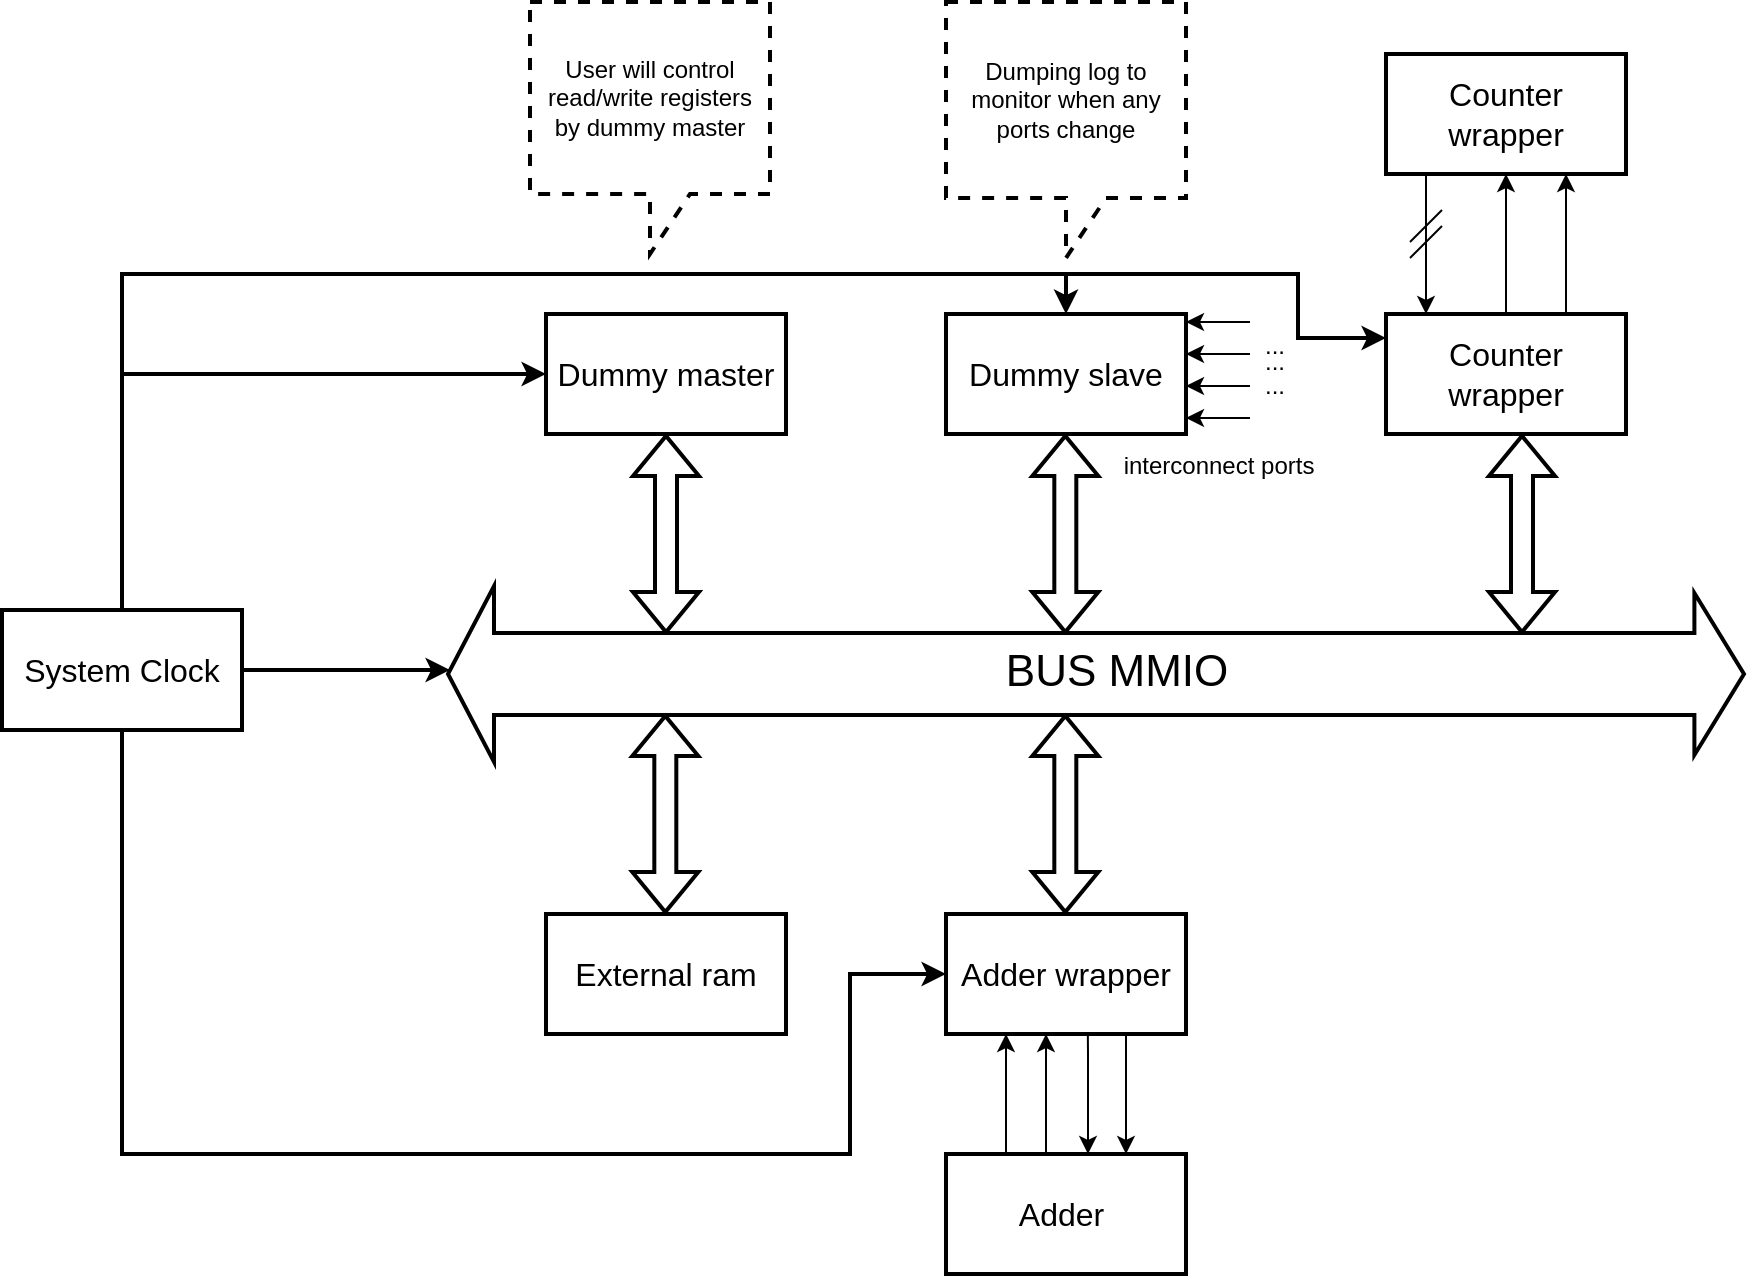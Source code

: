 <mxfile version="24.7.5" pages="3">
  <diagram name="Page-1" id="JUNGyigB4gi4Dt59CXMW">
    <mxGraphModel dx="1834" dy="1236" grid="0" gridSize="8" guides="1" tooltips="1" connect="1" arrows="1" fold="1" page="0" pageScale="1" pageWidth="850" pageHeight="1100" math="0" shadow="0">
      <root>
        <mxCell id="0" />
        <mxCell id="1" parent="0" />
        <mxCell id="eu--h0vcrsf78tEiwZPu-5" value="&lt;font style=&quot;font-size: 16px;&quot;&gt;Dummy master&lt;/font&gt;" style="rounded=0;whiteSpace=wrap;html=1;strokeWidth=2;" vertex="1" parent="1">
          <mxGeometry x="40" y="140" width="120" height="60" as="geometry" />
        </mxCell>
        <mxCell id="eu--h0vcrsf78tEiwZPu-6" value="&lt;font style=&quot;font-size: 16px;&quot;&gt;Dummy slave&lt;/font&gt;" style="rounded=0;whiteSpace=wrap;html=1;strokeWidth=2;" vertex="1" parent="1">
          <mxGeometry x="240" y="140" width="120" height="60" as="geometry" />
        </mxCell>
        <mxCell id="eu--h0vcrsf78tEiwZPu-7" value="&lt;font style=&quot;font-size: 16px;&quot;&gt;External ram&lt;/font&gt;" style="rounded=0;whiteSpace=wrap;html=1;strokeWidth=2;" vertex="1" parent="1">
          <mxGeometry x="40" y="440" width="120" height="60" as="geometry" />
        </mxCell>
        <mxCell id="eu--h0vcrsf78tEiwZPu-8" value="&lt;font style=&quot;font-size: 16px;&quot;&gt;Adder wrapper&lt;/font&gt;" style="rounded=0;whiteSpace=wrap;html=1;strokeWidth=2;" vertex="1" parent="1">
          <mxGeometry x="240" y="440" width="120" height="60" as="geometry" />
        </mxCell>
        <mxCell id="eu--h0vcrsf78tEiwZPu-9" value="&lt;font style=&quot;font-size: 16px;&quot;&gt;Counter wrapper&lt;/font&gt;" style="rounded=0;whiteSpace=wrap;html=1;strokeWidth=2;" vertex="1" parent="1">
          <mxGeometry x="460" y="140" width="120" height="60" as="geometry" />
        </mxCell>
        <mxCell id="eu--h0vcrsf78tEiwZPu-10" value="" style="shape=flexArrow;endArrow=classic;startArrow=classic;html=1;rounded=0;entryX=0.5;entryY=1;entryDx=0;entryDy=0;strokeWidth=2;" edge="1" parent="1" target="eu--h0vcrsf78tEiwZPu-5">
          <mxGeometry width="100" height="100" relative="1" as="geometry">
            <mxPoint x="100" y="300" as="sourcePoint" />
            <mxPoint x="240" y="60" as="targetPoint" />
          </mxGeometry>
        </mxCell>
        <mxCell id="eu--h0vcrsf78tEiwZPu-11" value="" style="shape=flexArrow;endArrow=classic;startArrow=classic;html=1;rounded=0;entryX=0.5;entryY=1;entryDx=0;entryDy=0;strokeWidth=2;" edge="1" parent="1">
          <mxGeometry width="100" height="100" relative="1" as="geometry">
            <mxPoint x="299.66" y="300" as="sourcePoint" />
            <mxPoint x="299.66" y="200" as="targetPoint" />
          </mxGeometry>
        </mxCell>
        <mxCell id="eu--h0vcrsf78tEiwZPu-12" value="" style="shape=flexArrow;endArrow=classic;startArrow=classic;html=1;rounded=0;entryX=0.5;entryY=1;entryDx=0;entryDy=0;strokeWidth=2;" edge="1" parent="1">
          <mxGeometry width="100" height="100" relative="1" as="geometry">
            <mxPoint x="99.66" y="440" as="sourcePoint" />
            <mxPoint x="99.66" y="340" as="targetPoint" />
          </mxGeometry>
        </mxCell>
        <mxCell id="eu--h0vcrsf78tEiwZPu-13" value="" style="shape=flexArrow;endArrow=classic;startArrow=classic;html=1;rounded=0;entryX=0.5;entryY=1;entryDx=0;entryDy=0;strokeWidth=2;" edge="1" parent="1">
          <mxGeometry width="100" height="100" relative="1" as="geometry">
            <mxPoint x="299.66" y="440" as="sourcePoint" />
            <mxPoint x="299.66" y="340" as="targetPoint" />
          </mxGeometry>
        </mxCell>
        <mxCell id="eu--h0vcrsf78tEiwZPu-15" style="edgeStyle=orthogonalEdgeStyle;rounded=0;orthogonalLoop=1;jettySize=auto;html=1;entryX=0.25;entryY=1;entryDx=0;entryDy=0;" edge="1" parent="1" source="eu--h0vcrsf78tEiwZPu-14" target="eu--h0vcrsf78tEiwZPu-8">
          <mxGeometry relative="1" as="geometry">
            <Array as="points">
              <mxPoint x="270" y="550" />
              <mxPoint x="270" y="550" />
            </Array>
          </mxGeometry>
        </mxCell>
        <mxCell id="eu--h0vcrsf78tEiwZPu-16" style="edgeStyle=orthogonalEdgeStyle;rounded=0;orthogonalLoop=1;jettySize=auto;html=1;" edge="1" parent="1" source="eu--h0vcrsf78tEiwZPu-14">
          <mxGeometry relative="1" as="geometry">
            <mxPoint x="290" y="500" as="targetPoint" />
            <Array as="points">
              <mxPoint x="290" y="500" />
            </Array>
          </mxGeometry>
        </mxCell>
        <mxCell id="eu--h0vcrsf78tEiwZPu-14" value="&lt;font style=&quot;font-size: 16px;&quot;&gt;Adder&amp;nbsp;&lt;/font&gt;" style="rounded=0;whiteSpace=wrap;html=1;strokeWidth=2;" vertex="1" parent="1">
          <mxGeometry x="240" y="560" width="120" height="60" as="geometry" />
        </mxCell>
        <mxCell id="eu--h0vcrsf78tEiwZPu-17" style="edgeStyle=orthogonalEdgeStyle;rounded=0;orthogonalLoop=1;jettySize=auto;html=1;entryX=0.591;entryY=1.005;entryDx=0;entryDy=0;entryPerimeter=0;startArrow=classic;startFill=1;endArrow=none;endFill=0;" edge="1" parent="1" source="eu--h0vcrsf78tEiwZPu-14" target="eu--h0vcrsf78tEiwZPu-8">
          <mxGeometry relative="1" as="geometry">
            <Array as="points">
              <mxPoint x="311" y="510" />
              <mxPoint x="311" y="510" />
            </Array>
          </mxGeometry>
        </mxCell>
        <mxCell id="eu--h0vcrsf78tEiwZPu-18" style="edgeStyle=orthogonalEdgeStyle;rounded=0;orthogonalLoop=1;jettySize=auto;html=1;entryX=0.591;entryY=1.005;entryDx=0;entryDy=0;entryPerimeter=0;startArrow=classic;startFill=1;endArrow=none;endFill=0;" edge="1" parent="1">
          <mxGeometry relative="1" as="geometry">
            <mxPoint x="330" y="560" as="sourcePoint" />
            <mxPoint x="330" y="500" as="targetPoint" />
            <Array as="points">
              <mxPoint x="330" y="510" />
              <mxPoint x="330" y="510" />
            </Array>
          </mxGeometry>
        </mxCell>
        <mxCell id="eu--h0vcrsf78tEiwZPu-20" style="edgeStyle=orthogonalEdgeStyle;rounded=0;orthogonalLoop=1;jettySize=auto;html=1;startArrow=classic;startFill=1;endArrow=none;endFill=0;" edge="1" parent="1" source="eu--h0vcrsf78tEiwZPu-19" target="eu--h0vcrsf78tEiwZPu-9">
          <mxGeometry relative="1" as="geometry" />
        </mxCell>
        <mxCell id="eu--h0vcrsf78tEiwZPu-19" value="&lt;font style=&quot;font-size: 16px;&quot;&gt;Counter wrapper&lt;/font&gt;" style="rounded=0;whiteSpace=wrap;html=1;strokeWidth=2;" vertex="1" parent="1">
          <mxGeometry x="460" y="10" width="120" height="60" as="geometry" />
        </mxCell>
        <mxCell id="eu--h0vcrsf78tEiwZPu-21" style="edgeStyle=orthogonalEdgeStyle;rounded=0;orthogonalLoop=1;jettySize=auto;html=1;startArrow=classic;startFill=1;endArrow=none;endFill=0;" edge="1" parent="1">
          <mxGeometry relative="1" as="geometry">
            <mxPoint x="550" y="70" as="sourcePoint" />
            <mxPoint x="550" y="140" as="targetPoint" />
          </mxGeometry>
        </mxCell>
        <mxCell id="eu--h0vcrsf78tEiwZPu-23" style="edgeStyle=orthogonalEdgeStyle;rounded=0;orthogonalLoop=1;jettySize=auto;html=1;startArrow=none;startFill=0;endArrow=classic;endFill=1;" edge="1" parent="1">
          <mxGeometry relative="1" as="geometry">
            <mxPoint x="480" y="70" as="sourcePoint" />
            <mxPoint x="480" y="140" as="targetPoint" />
          </mxGeometry>
        </mxCell>
        <mxCell id="eu--h0vcrsf78tEiwZPu-24" value="" style="endArrow=none;html=1;rounded=0;" edge="1" parent="1">
          <mxGeometry width="50" height="50" relative="1" as="geometry">
            <mxPoint x="472" y="104" as="sourcePoint" />
            <mxPoint x="488" y="88" as="targetPoint" />
          </mxGeometry>
        </mxCell>
        <mxCell id="eu--h0vcrsf78tEiwZPu-25" value="" style="endArrow=none;html=1;rounded=0;" edge="1" parent="1">
          <mxGeometry width="50" height="50" relative="1" as="geometry">
            <mxPoint x="472" y="112" as="sourcePoint" />
            <mxPoint x="488" y="96" as="targetPoint" />
          </mxGeometry>
        </mxCell>
        <mxCell id="eu--h0vcrsf78tEiwZPu-26" value="" style="shape=flexArrow;endArrow=classic;startArrow=classic;html=1;rounded=0;entryX=0.5;entryY=1;entryDx=0;entryDy=0;strokeWidth=2;" edge="1" parent="1">
          <mxGeometry width="100" height="100" relative="1" as="geometry">
            <mxPoint x="528" y="300" as="sourcePoint" />
            <mxPoint x="528" y="200" as="targetPoint" />
          </mxGeometry>
        </mxCell>
        <mxCell id="eu--h0vcrsf78tEiwZPu-28" style="edgeStyle=orthogonalEdgeStyle;rounded=0;orthogonalLoop=1;jettySize=auto;html=1;entryX=0;entryY=0.5;entryDx=0;entryDy=0;strokeWidth=2;" edge="1" parent="1" source="eu--h0vcrsf78tEiwZPu-27" target="eu--h0vcrsf78tEiwZPu-5">
          <mxGeometry relative="1" as="geometry">
            <Array as="points">
              <mxPoint x="-172" y="170" />
            </Array>
          </mxGeometry>
        </mxCell>
        <mxCell id="eu--h0vcrsf78tEiwZPu-29" style="edgeStyle=orthogonalEdgeStyle;rounded=0;orthogonalLoop=1;jettySize=auto;html=1;entryX=0.5;entryY=0;entryDx=0;entryDy=0;strokeWidth=2;" edge="1" parent="1" source="eu--h0vcrsf78tEiwZPu-27" target="eu--h0vcrsf78tEiwZPu-6">
          <mxGeometry relative="1" as="geometry">
            <Array as="points">
              <mxPoint x="-172" y="120" />
              <mxPoint x="300" y="120" />
            </Array>
          </mxGeometry>
        </mxCell>
        <mxCell id="eu--h0vcrsf78tEiwZPu-30" style="edgeStyle=orthogonalEdgeStyle;rounded=0;orthogonalLoop=1;jettySize=auto;html=1;strokeWidth=2;" edge="1" parent="1" source="eu--h0vcrsf78tEiwZPu-27">
          <mxGeometry relative="1" as="geometry">
            <mxPoint x="460" y="152" as="targetPoint" />
            <Array as="points">
              <mxPoint x="-172" y="120" />
              <mxPoint x="416" y="120" />
              <mxPoint x="416" y="152" />
              <mxPoint x="460" y="152" />
            </Array>
          </mxGeometry>
        </mxCell>
        <mxCell id="eu--h0vcrsf78tEiwZPu-31" style="edgeStyle=orthogonalEdgeStyle;rounded=0;orthogonalLoop=1;jettySize=auto;html=1;entryX=0;entryY=0.5;entryDx=0;entryDy=0;strokeWidth=2;" edge="1" parent="1" source="eu--h0vcrsf78tEiwZPu-27" target="eu--h0vcrsf78tEiwZPu-8">
          <mxGeometry relative="1" as="geometry">
            <Array as="points">
              <mxPoint x="-172" y="560" />
              <mxPoint x="192" y="560" />
              <mxPoint x="192" y="470" />
            </Array>
          </mxGeometry>
        </mxCell>
        <mxCell id="eu--h0vcrsf78tEiwZPu-32" style="edgeStyle=orthogonalEdgeStyle;rounded=0;orthogonalLoop=1;jettySize=auto;html=1;strokeWidth=2;" edge="1" parent="1" source="eu--h0vcrsf78tEiwZPu-27">
          <mxGeometry relative="1" as="geometry">
            <mxPoint x="-8" y="318" as="targetPoint" />
          </mxGeometry>
        </mxCell>
        <mxCell id="eu--h0vcrsf78tEiwZPu-27" value="&lt;span style=&quot;font-size: 16px;&quot;&gt;System Clock&lt;/span&gt;" style="rounded=0;whiteSpace=wrap;html=1;strokeWidth=2;" vertex="1" parent="1">
          <mxGeometry x="-232" y="288" width="120" height="60" as="geometry" />
        </mxCell>
        <mxCell id="eu--h0vcrsf78tEiwZPu-33" value="User will control read/write registers by dummy master" style="shape=callout;whiteSpace=wrap;html=1;perimeter=calloutPerimeter;strokeWidth=2;dashed=1;" vertex="1" parent="1">
          <mxGeometry x="32" y="-16" width="120" height="126" as="geometry" />
        </mxCell>
        <mxCell id="eu--h0vcrsf78tEiwZPu-36" value="" style="endArrow=classic;html=1;rounded=0;" edge="1" parent="1">
          <mxGeometry width="50" height="50" relative="1" as="geometry">
            <mxPoint x="392" y="144" as="sourcePoint" />
            <mxPoint x="360" y="144" as="targetPoint" />
          </mxGeometry>
        </mxCell>
        <mxCell id="eu--h0vcrsf78tEiwZPu-37" value="" style="endArrow=classic;html=1;rounded=0;" edge="1" parent="1">
          <mxGeometry width="50" height="50" relative="1" as="geometry">
            <mxPoint x="392" y="160" as="sourcePoint" />
            <mxPoint x="360" y="160" as="targetPoint" />
          </mxGeometry>
        </mxCell>
        <mxCell id="eu--h0vcrsf78tEiwZPu-38" value="" style="endArrow=classic;html=1;rounded=0;" edge="1" parent="1">
          <mxGeometry width="50" height="50" relative="1" as="geometry">
            <mxPoint x="392" y="176" as="sourcePoint" />
            <mxPoint x="360" y="176" as="targetPoint" />
          </mxGeometry>
        </mxCell>
        <mxCell id="eu--h0vcrsf78tEiwZPu-39" value="" style="endArrow=classic;html=1;rounded=0;" edge="1" parent="1">
          <mxGeometry width="50" height="50" relative="1" as="geometry">
            <mxPoint x="392" y="192" as="sourcePoint" />
            <mxPoint x="360" y="192" as="targetPoint" />
          </mxGeometry>
        </mxCell>
        <mxCell id="eu--h0vcrsf78tEiwZPu-40" value="interconnect ports" style="text;html=1;align=center;verticalAlign=middle;resizable=0;points=[];autosize=1;strokeColor=none;fillColor=none;" vertex="1" parent="1">
          <mxGeometry x="320" y="200" width="112" height="32" as="geometry" />
        </mxCell>
        <mxCell id="eu--h0vcrsf78tEiwZPu-41" value="..." style="text;html=1;align=center;verticalAlign=middle;resizable=0;points=[];autosize=1;strokeColor=none;fillColor=none;" vertex="1" parent="1">
          <mxGeometry x="388" y="140" width="32" height="32" as="geometry" />
        </mxCell>
        <mxCell id="eu--h0vcrsf78tEiwZPu-42" value="..." style="text;html=1;align=center;verticalAlign=middle;resizable=0;points=[];autosize=1;strokeColor=none;fillColor=none;" vertex="1" parent="1">
          <mxGeometry x="388" y="148" width="32" height="32" as="geometry" />
        </mxCell>
        <mxCell id="eu--h0vcrsf78tEiwZPu-43" value="..." style="text;html=1;align=center;verticalAlign=middle;resizable=0;points=[];autosize=1;strokeColor=none;fillColor=none;" vertex="1" parent="1">
          <mxGeometry x="388" y="160" width="32" height="32" as="geometry" />
        </mxCell>
        <mxCell id="eu--h0vcrsf78tEiwZPu-44" value="Dumping log to monitor when any ports change" style="shape=callout;whiteSpace=wrap;html=1;perimeter=calloutPerimeter;strokeWidth=2;dashed=1;" vertex="1" parent="1">
          <mxGeometry x="240" y="-16" width="120" height="128" as="geometry" />
        </mxCell>
        <mxCell id="eu--h0vcrsf78tEiwZPu-1" value="" style="shape=flexArrow;endArrow=classic;startArrow=classic;html=1;rounded=0;endWidth=37.931;endSize=7.6;startWidth=44.828;startSize=7;width=40;strokeWidth=2;" edge="1" parent="1">
          <mxGeometry width="100" height="100" relative="1" as="geometry">
            <mxPoint x="-10" y="320" as="sourcePoint" />
            <mxPoint x="640" y="320" as="targetPoint" />
            <Array as="points" />
          </mxGeometry>
        </mxCell>
        <mxCell id="eu--h0vcrsf78tEiwZPu-3" value="&lt;span style=&quot;font-size: 22px;&quot;&gt;BUS MMIO&lt;/span&gt;" style="edgeLabel;html=1;align=center;verticalAlign=middle;resizable=0;points=[];" vertex="1" connectable="0" parent="eu--h0vcrsf78tEiwZPu-1">
          <mxGeometry x="0.03" y="1" relative="1" as="geometry">
            <mxPoint as="offset" />
          </mxGeometry>
        </mxCell>
      </root>
    </mxGraphModel>
  </diagram>
  <diagram id="jIekyvwjZotVPXiZo4Lj" name="Page-2">
    <mxGraphModel dx="1595" dy="697" grid="0" gridSize="8" guides="1" tooltips="1" connect="1" arrows="1" fold="1" page="0" pageScale="1" pageWidth="850" pageHeight="1100" math="0" shadow="0">
      <root>
        <mxCell id="0" />
        <mxCell id="1" parent="0" />
        <mxCell id="AP79YDHdzoa9NssZAHD8-1" value="&lt;br&gt;&lt;b&gt;Register&lt;/b&gt;&lt;div&gt;&lt;br&gt;&lt;/div&gt;" style="swimlane;fontStyle=0;align=center;verticalAlign=top;childLayout=stackLayout;horizontal=1;startSize=55;horizontalStack=0;resizeParent=1;resizeParentMax=0;resizeLast=0;collapsible=0;marginBottom=0;html=1;whiteSpace=wrap;" vertex="1" parent="1">
          <mxGeometry x="-141" y="130" width="304" height="479" as="geometry" />
        </mxCell>
        <mxCell id="AP79YDHdzoa9NssZAHD8-2" value="attributes" style="text;html=1;strokeColor=none;fillColor=none;align=center;verticalAlign=middle;spacingLeft=4;spacingRight=4;overflow=hidden;rotatable=0;points=[[0,0.5],[1,0.5]];portConstraint=eastwest;whiteSpace=wrap;" vertex="1" parent="AP79YDHdzoa9NssZAHD8-1">
          <mxGeometry y="55" width="304" height="20" as="geometry" />
        </mxCell>
        <mxCell id="AP79YDHdzoa9NssZAHD8-3" value="std::string name" style="text;html=1;strokeColor=none;fillColor=none;align=left;verticalAlign=middle;spacingLeft=4;spacingRight=4;overflow=hidden;rotatable=0;points=[[0,0.5],[1,0.5]];portConstraint=eastwest;whiteSpace=wrap;" vertex="1" parent="AP79YDHdzoa9NssZAHD8-1">
          <mxGeometry y="75" width="304" height="20" as="geometry" />
        </mxCell>
        <mxCell id="AP79YDHdzoa9NssZAHD8-4" value="&lt;font color=&quot;#000000&quot;&gt;uint64_t address&lt;/font&gt;" style="text;html=1;strokeColor=none;fillColor=none;align=left;verticalAlign=middle;spacingLeft=4;spacingRight=4;overflow=hidden;rotatable=0;points=[[0,0.5],[1,0.5]];portConstraint=eastwest;fontColor=#808080;whiteSpace=wrap;" vertex="1" parent="AP79YDHdzoa9NssZAHD8-1">
          <mxGeometry y="95" width="304" height="20" as="geometry" />
        </mxCell>
        <mxCell id="AP79YDHdzoa9NssZAHD8-5" value="uint32_t value" style="text;html=1;strokeColor=none;fillColor=none;align=left;verticalAlign=middle;spacingLeft=4;spacingRight=4;overflow=hidden;rotatable=0;points=[[0,0.5],[1,0.5]];portConstraint=eastwest;whiteSpace=wrap;" vertex="1" parent="AP79YDHdzoa9NssZAHD8-1">
          <mxGeometry y="115" width="304" height="21" as="geometry" />
        </mxCell>
        <mxCell id="AP79YDHdzoa9NssZAHD8-10" value="&lt;font color=&quot;#000000&quot;&gt;uint32_t mask&lt;/font&gt;" style="text;html=1;strokeColor=none;fillColor=none;align=left;verticalAlign=middle;spacingLeft=4;spacingRight=4;overflow=hidden;rotatable=0;points=[[0,0.5],[1,0.5]];portConstraint=eastwest;fontColor=#808080;whiteSpace=wrap;" vertex="1" parent="AP79YDHdzoa9NssZAHD8-1">
          <mxGeometry y="136" width="304" height="20" as="geometry" />
        </mxCell>
        <mxCell id="AP79YDHdzoa9NssZAHD8-11" value="&lt;font color=&quot;#000000&quot;&gt;const uint32_t ch&lt;/font&gt;" style="text;html=1;strokeColor=none;fillColor=none;align=left;verticalAlign=middle;spacingLeft=4;spacingRight=4;overflow=hidden;rotatable=0;points=[[0,0.5],[1,0.5]];portConstraint=eastwest;fontColor=#808080;whiteSpace=wrap;" vertex="1" parent="AP79YDHdzoa9NssZAHD8-1">
          <mxGeometry y="156" width="304" height="20" as="geometry" />
        </mxCell>
        <mxCell id="AP79YDHdzoa9NssZAHD8-12" value="&lt;font color=&quot;#000000&quot;&gt;const uint32_t init_val&lt;/font&gt;" style="text;html=1;strokeColor=none;fillColor=none;align=left;verticalAlign=middle;spacingLeft=4;spacingRight=4;overflow=hidden;rotatable=0;points=[[0,0.5],[1,0.5]];portConstraint=eastwest;fontColor=#808080;whiteSpace=wrap;" vertex="1" parent="AP79YDHdzoa9NssZAHD8-1">
          <mxGeometry y="176" width="304" height="20" as="geometry" />
        </mxCell>
        <mxCell id="AP79YDHdzoa9NssZAHD8-13" value="&lt;font color=&quot;#000000&quot;&gt;const REGPERMISSION permission&lt;/font&gt;" style="text;html=1;strokeColor=none;fillColor=none;align=left;verticalAlign=middle;spacingLeft=4;spacingRight=4;overflow=hidden;rotatable=0;points=[[0,0.5],[1,0.5]];portConstraint=eastwest;fontColor=#808080;whiteSpace=wrap;" vertex="1" parent="AP79YDHdzoa9NssZAHD8-1">
          <mxGeometry y="196" width="304" height="20" as="geometry" />
        </mxCell>
        <mxCell id="AP79YDHdzoa9NssZAHD8-14" value="&lt;font color=&quot;#000000&quot;&gt;Callback callback&lt;/font&gt;" style="text;html=1;strokeColor=none;fillColor=none;align=left;verticalAlign=middle;spacingLeft=4;spacingRight=4;overflow=hidden;rotatable=0;points=[[0,0.5],[1,0.5]];portConstraint=eastwest;fontColor=#808080;whiteSpace=wrap;" vertex="1" parent="AP79YDHdzoa9NssZAHD8-1">
          <mxGeometry y="216" width="304" height="20" as="geometry" />
        </mxCell>
        <mxCell id="AP79YDHdzoa9NssZAHD8-6" value="" style="line;strokeWidth=1;fillColor=none;align=left;verticalAlign=middle;spacingTop=-1;spacingLeft=3;spacingRight=3;rotatable=0;labelPosition=right;points=[];portConstraint=eastwest;" vertex="1" parent="AP79YDHdzoa9NssZAHD8-1">
          <mxGeometry y="236" width="304" height="8" as="geometry" />
        </mxCell>
        <mxCell id="AP79YDHdzoa9NssZAHD8-7" value="operations" style="text;html=1;strokeColor=none;fillColor=none;align=center;verticalAlign=middle;spacingLeft=4;spacingRight=4;overflow=hidden;rotatable=0;points=[[0,0.5],[1,0.5]];portConstraint=eastwest;whiteSpace=wrap;" vertex="1" parent="AP79YDHdzoa9NssZAHD8-1">
          <mxGeometry y="244" width="304" height="20" as="geometry" />
        </mxCell>
        <mxCell id="AP79YDHdzoa9NssZAHD8-56" value="Register(std::string name, uint64_t address, uint32_t init, uint32_t mask, uint32_t ch, REGPERMISSION permission)" style="text;html=1;strokeColor=none;fillColor=none;align=left;verticalAlign=middle;spacingLeft=4;spacingRight=4;overflow=hidden;rotatable=0;points=[[0,0.5],[1,0.5]];portConstraint=eastwest;whiteSpace=wrap;" vertex="1" parent="AP79YDHdzoa9NssZAHD8-1">
          <mxGeometry y="264" width="304" height="56" as="geometry" />
        </mxCell>
        <mxCell id="AP79YDHdzoa9NssZAHD8-8" value="uint32_t get_value()" style="text;html=1;strokeColor=none;fillColor=none;align=left;verticalAlign=middle;spacingLeft=4;spacingRight=4;overflow=hidden;rotatable=0;points=[[0,0.5],[1,0.5]];portConstraint=eastwest;whiteSpace=wrap;" vertex="1" parent="AP79YDHdzoa9NssZAHD8-1">
          <mxGeometry y="320" width="304" height="20" as="geometry" />
        </mxCell>
        <mxCell id="AP79YDHdzoa9NssZAHD8-30" value="void set_value(uint32_t new_value)" style="text;html=1;strokeColor=none;fillColor=none;align=left;verticalAlign=middle;spacingLeft=4;spacingRight=4;overflow=hidden;rotatable=0;points=[[0,0.5],[1,0.5]];portConstraint=eastwest;whiteSpace=wrap;" vertex="1" parent="AP79YDHdzoa9NssZAHD8-1">
          <mxGeometry y="340" width="304" height="39" as="geometry" />
        </mxCell>
        <mxCell id="AP79YDHdzoa9NssZAHD8-31" value="void set_readonly_value(uint32_t new_value)" style="text;html=1;strokeColor=none;fillColor=none;align=left;verticalAlign=middle;spacingLeft=4;spacingRight=4;overflow=hidden;rotatable=0;points=[[0,0.5],[1,0.5]];portConstraint=eastwest;whiteSpace=wrap;" vertex="1" parent="AP79YDHdzoa9NssZAHD8-1">
          <mxGeometry y="379" width="304" height="20" as="geometry" />
        </mxCell>
        <mxCell id="AP79YDHdzoa9NssZAHD8-32" value="void reset()" style="text;html=1;strokeColor=none;fillColor=none;align=left;verticalAlign=middle;spacingLeft=4;spacingRight=4;overflow=hidden;rotatable=0;points=[[0,0.5],[1,0.5]];portConstraint=eastwest;whiteSpace=wrap;" vertex="1" parent="AP79YDHdzoa9NssZAHD8-1">
          <mxGeometry y="399" width="304" height="20" as="geometry" />
        </mxCell>
        <mxCell id="AP79YDHdzoa9NssZAHD8-33" value="uint64_t get_address()" style="text;html=1;strokeColor=none;fillColor=none;align=left;verticalAlign=middle;spacingLeft=4;spacingRight=4;overflow=hidden;rotatable=0;points=[[0,0.5],[1,0.5]];portConstraint=eastwest;whiteSpace=wrap;" vertex="1" parent="AP79YDHdzoa9NssZAHD8-1">
          <mxGeometry y="419" width="304" height="20" as="geometry" />
        </mxCell>
        <mxCell id="AP79YDHdzoa9NssZAHD8-34" value="std::string get_name()" style="text;html=1;strokeColor=none;fillColor=none;align=left;verticalAlign=middle;spacingLeft=4;spacingRight=4;overflow=hidden;rotatable=0;points=[[0,0.5],[1,0.5]];portConstraint=eastwest;whiteSpace=wrap;" vertex="1" parent="AP79YDHdzoa9NssZAHD8-1">
          <mxGeometry y="439" width="304" height="20" as="geometry" />
        </mxCell>
        <mxCell id="AP79YDHdzoa9NssZAHD8-35" value="Register&amp;amp; operator=(uint32_t new_value)" style="text;html=1;strokeColor=none;fillColor=none;align=left;verticalAlign=middle;spacingLeft=4;spacingRight=4;overflow=hidden;rotatable=0;points=[[0,0.5],[1,0.5]];portConstraint=eastwest;whiteSpace=wrap;" vertex="1" parent="AP79YDHdzoa9NssZAHD8-1">
          <mxGeometry y="459" width="304" height="20" as="geometry" />
        </mxCell>
        <mxCell id="AP79YDHdzoa9NssZAHD8-36" value="&lt;br&gt;&lt;b&gt;RegisterIF&lt;/b&gt;&lt;div&gt;&lt;br&gt;&lt;/div&gt;" style="swimlane;fontStyle=0;align=center;verticalAlign=top;childLayout=stackLayout;horizontal=1;startSize=55;horizontalStack=0;resizeParent=1;resizeParentMax=0;resizeLast=0;collapsible=0;marginBottom=0;html=1;whiteSpace=wrap;" vertex="1" parent="1">
          <mxGeometry x="272" y="130" width="304" height="362" as="geometry" />
        </mxCell>
        <mxCell id="AP79YDHdzoa9NssZAHD8-37" value="attributes" style="text;html=1;strokeColor=none;fillColor=none;align=center;verticalAlign=middle;spacingLeft=4;spacingRight=4;overflow=hidden;rotatable=0;points=[[0,0.5],[1,0.5]];portConstraint=eastwest;whiteSpace=wrap;" vertex="1" parent="AP79YDHdzoa9NssZAHD8-36">
          <mxGeometry y="55" width="304" height="20" as="geometry" />
        </mxCell>
        <mxCell id="AP79YDHdzoa9NssZAHD8-38" value="std::map&amp;lt;std::string, Register&amp;gt; registers" style="text;html=1;strokeColor=none;fillColor=none;align=left;verticalAlign=middle;spacingLeft=4;spacingRight=4;overflow=hidden;rotatable=0;points=[[0,0.5],[1,0.5]];portConstraint=eastwest;whiteSpace=wrap;" vertex="1" parent="AP79YDHdzoa9NssZAHD8-36">
          <mxGeometry y="75" width="304" height="20" as="geometry" />
        </mxCell>
        <mxCell id="AP79YDHdzoa9NssZAHD8-46" value="" style="line;strokeWidth=1;fillColor=none;align=left;verticalAlign=middle;spacingTop=-1;spacingLeft=3;spacingRight=3;rotatable=0;labelPosition=right;points=[];portConstraint=eastwest;" vertex="1" parent="AP79YDHdzoa9NssZAHD8-36">
          <mxGeometry y="95" width="304" height="8" as="geometry" />
        </mxCell>
        <mxCell id="AP79YDHdzoa9NssZAHD8-47" value="operations" style="text;html=1;strokeColor=none;fillColor=none;align=center;verticalAlign=middle;spacingLeft=4;spacingRight=4;overflow=hidden;rotatable=0;points=[[0,0.5],[1,0.5]];portConstraint=eastwest;whiteSpace=wrap;" vertex="1" parent="AP79YDHdzoa9NssZAHD8-36">
          <mxGeometry y="103" width="304" height="20" as="geometry" />
        </mxCell>
        <mxCell id="AP79YDHdzoa9NssZAHD8-48" value="void add_register(std::string name, uint64_t address, uint32_t init, uint32_t mask, uint32_t ch, REGPERMISSION permission)" style="text;html=1;strokeColor=none;fillColor=none;align=left;verticalAlign=middle;spacingLeft=4;spacingRight=4;overflow=hidden;rotatable=0;points=[[0,0.5],[1,0.5]];portConstraint=eastwest;whiteSpace=wrap;" vertex="1" parent="AP79YDHdzoa9NssZAHD8-36">
          <mxGeometry y="123" width="304" height="69" as="geometry" />
        </mxCell>
        <mxCell id="AP79YDHdzoa9NssZAHD8-49" value="Register&amp;amp; operator[](std::string name)" style="text;html=1;strokeColor=none;fillColor=none;align=left;verticalAlign=middle;spacingLeft=4;spacingRight=4;overflow=hidden;rotatable=0;points=[[0,0.5],[1,0.5]];portConstraint=eastwest;whiteSpace=wrap;" vertex="1" parent="AP79YDHdzoa9NssZAHD8-36">
          <mxGeometry y="192" width="304" height="39" as="geometry" />
        </mxCell>
        <mxCell id="AP79YDHdzoa9NssZAHD8-50" value="Register&amp;amp; operator[](uint64_t address)" style="text;html=1;strokeColor=none;fillColor=none;align=left;verticalAlign=middle;spacingLeft=4;spacingRight=4;overflow=hidden;rotatable=0;points=[[0,0.5],[1,0.5]];portConstraint=eastwest;whiteSpace=wrap;" vertex="1" parent="AP79YDHdzoa9NssZAHD8-36">
          <mxGeometry y="231" width="304" height="20" as="geometry" />
        </mxCell>
        <mxCell id="AP79YDHdzoa9NssZAHD8-51" value="void update_register(uint64_t address, uint32_t value)" style="text;html=1;strokeColor=none;fillColor=none;align=left;verticalAlign=middle;spacingLeft=4;spacingRight=4;overflow=hidden;rotatable=0;points=[[0,0.5],[1,0.5]];portConstraint=eastwest;whiteSpace=wrap;" vertex="1" parent="AP79YDHdzoa9NssZAHD8-36">
          <mxGeometry y="251" width="304" height="20" as="geometry" />
        </mxCell>
        <mxCell id="AP79YDHdzoa9NssZAHD8-52" value="&amp;nbsp;void reset_regs()" style="text;html=1;strokeColor=none;fillColor=none;align=left;verticalAlign=middle;spacingLeft=4;spacingRight=4;overflow=hidden;rotatable=0;points=[[0,0.5],[1,0.5]];portConstraint=eastwest;whiteSpace=wrap;" vertex="1" parent="AP79YDHdzoa9NssZAHD8-36">
          <mxGeometry y="271" width="304" height="20" as="geometry" />
        </mxCell>
        <mxCell id="AP79YDHdzoa9NssZAHD8-53" value="void dump_registers()" style="text;html=1;strokeColor=none;fillColor=none;align=left;verticalAlign=middle;spacingLeft=4;spacingRight=4;overflow=hidden;rotatable=0;points=[[0,0.5],[1,0.5]];portConstraint=eastwest;whiteSpace=wrap;" vertex="1" parent="AP79YDHdzoa9NssZAHD8-36">
          <mxGeometry y="291" width="304" height="20" as="geometry" />
        </mxCell>
        <mxCell id="AP79YDHdzoa9NssZAHD8-57" value="Register&amp;amp; operator=(uint32_t new_value)" style="text;html=1;strokeColor=none;fillColor=none;align=left;verticalAlign=middle;spacingLeft=4;spacingRight=4;overflow=hidden;rotatable=0;points=[[0,0.5],[1,0.5]];portConstraint=eastwest;whiteSpace=wrap;" vertex="1" parent="AP79YDHdzoa9NssZAHD8-36">
          <mxGeometry y="311" width="304" height="31" as="geometry" />
        </mxCell>
        <mxCell id="AP79YDHdzoa9NssZAHD8-58" value="void set_register_callback(const std::string&amp;amp; name, Register::Callback cb)" style="text;html=1;strokeColor=none;fillColor=none;align=left;verticalAlign=middle;spacingLeft=4;spacingRight=4;overflow=hidden;rotatable=0;points=[[0,0.5],[1,0.5]];portConstraint=eastwest;whiteSpace=wrap;" vertex="1" parent="AP79YDHdzoa9NssZAHD8-36">
          <mxGeometry y="342" width="304" height="20" as="geometry" />
        </mxCell>
        <mxCell id="AP79YDHdzoa9NssZAHD8-55" value="" style="endArrow=none;html=1;rounded=0;align=center;verticalAlign=top;endFill=0;labelBackgroundColor=none;endSize=6;startArrow=diamond;startFill=0;entryX=-0.001;entryY=0.105;entryDx=0;entryDy=0;entryPerimeter=0;exitX=1.005;exitY=0.079;exitDx=0;exitDy=0;exitPerimeter=0;" edge="1" parent="1" source="AP79YDHdzoa9NssZAHD8-1" target="AP79YDHdzoa9NssZAHD8-36">
          <mxGeometry relative="1" as="geometry">
            <mxPoint x="168" y="160" as="sourcePoint" />
            <mxPoint x="358" y="236" as="targetPoint" />
          </mxGeometry>
        </mxCell>
      </root>
    </mxGraphModel>
  </diagram>
  <diagram id="0jZLkeag0GeGQvlHo3F2" name="Page-3">
    <mxGraphModel dx="2087" dy="1384" grid="0" gridSize="8" guides="1" tooltips="1" connect="1" arrows="1" fold="1" page="0" pageScale="1" pageWidth="850" pageHeight="1100" math="0" shadow="0">
      <root>
        <mxCell id="0" />
        <mxCell id="1" parent="0" />
        <mxCell id="nqeaO8DI-dvx_6qUTXoz-1" value="" style="rounded=0;whiteSpace=wrap;html=1;strokeWidth=2;" vertex="1" parent="1">
          <mxGeometry x="-30" y="26" width="404" height="334" as="geometry" />
        </mxCell>
        <mxCell id="nqeaO8DI-dvx_6qUTXoz-6" value="&lt;font style=&quot;font-size: 22px;&quot;&gt;Wrapper model&lt;/font&gt;" style="text;html=1;align=center;verticalAlign=middle;resizable=0;points=[];autosize=1;strokeColor=none;fillColor=none;" vertex="1" parent="1">
          <mxGeometry x="-35" y="30" width="168" height="38" as="geometry" />
        </mxCell>
        <mxCell id="nqeaO8DI-dvx_6qUTXoz-7" value="Register Interface" style="rounded=0;whiteSpace=wrap;html=1;strokeWidth=2;" vertex="1" parent="1">
          <mxGeometry x="160" y="208" width="120" height="60" as="geometry" />
        </mxCell>
        <mxCell id="nqeaO8DI-dvx_6qUTXoz-8" value="" style="rounded=0;whiteSpace=wrap;html=1;strokeWidth=2;" vertex="1" parent="1">
          <mxGeometry x="-30" y="472" width="406" height="234" as="geometry" />
        </mxCell>
        <mxCell id="nqeaO8DI-dvx_6qUTXoz-9" value="&lt;font style=&quot;font-size: 22px;&quot;&gt;RTL model&lt;/font&gt;" style="text;html=1;align=center;verticalAlign=middle;resizable=0;points=[];autosize=1;strokeColor=none;fillColor=none;" vertex="1" parent="1">
          <mxGeometry x="-23" y="662" width="124" height="38" as="geometry" />
        </mxCell>
        <mxCell id="nqeaO8DI-dvx_6qUTXoz-10" value="" style="endArrow=classic;html=1;rounded=0;entryX=0.25;entryY=1;entryDx=0;entryDy=0;exitX=0.544;exitY=0;exitDx=0;exitDy=0;exitPerimeter=0;strokeWidth=2;" edge="1" parent="1" source="nqeaO8DI-dvx_6qUTXoz-8" target="nqeaO8DI-dvx_6qUTXoz-7">
          <mxGeometry width="50" height="50" relative="1" as="geometry">
            <mxPoint x="193" y="470" as="sourcePoint" />
            <mxPoint x="279" y="389" as="targetPoint" />
          </mxGeometry>
        </mxCell>
        <mxCell id="nqeaO8DI-dvx_6qUTXoz-11" value="" style="endArrow=none;html=1;rounded=0;strokeWidth=2;" edge="1" parent="1">
          <mxGeometry width="50" height="50" relative="1" as="geometry">
            <mxPoint x="184" y="400" as="sourcePoint" />
            <mxPoint x="200" y="392" as="targetPoint" />
          </mxGeometry>
        </mxCell>
        <mxCell id="nqeaO8DI-dvx_6qUTXoz-12" value="" style="endArrow=none;html=1;rounded=0;strokeWidth=2;" edge="1" parent="1">
          <mxGeometry width="50" height="50" relative="1" as="geometry">
            <mxPoint x="184" y="408" as="sourcePoint" />
            <mxPoint x="200" y="400" as="targetPoint" />
          </mxGeometry>
        </mxCell>
        <mxCell id="nqeaO8DI-dvx_6qUTXoz-13" value="" style="endArrow=classic;html=1;rounded=0;entryX=0.25;entryY=1;entryDx=0;entryDy=0;exitX=0.544;exitY=0;exitDx=0;exitDy=0;exitPerimeter=0;strokeWidth=2;" edge="1" parent="1">
          <mxGeometry width="50" height="50" relative="1" as="geometry">
            <mxPoint x="215" y="472" as="sourcePoint" />
            <mxPoint x="214" y="268" as="targetPoint" />
          </mxGeometry>
        </mxCell>
        <mxCell id="nqeaO8DI-dvx_6qUTXoz-14" value="" style="endArrow=none;html=1;rounded=0;strokeWidth=2;" edge="1" parent="1">
          <mxGeometry width="50" height="50" relative="1" as="geometry">
            <mxPoint x="208" y="400" as="sourcePoint" />
            <mxPoint x="224" y="392" as="targetPoint" />
          </mxGeometry>
        </mxCell>
        <mxCell id="nqeaO8DI-dvx_6qUTXoz-15" value="" style="endArrow=none;html=1;rounded=0;strokeWidth=2;" edge="1" parent="1">
          <mxGeometry width="50" height="50" relative="1" as="geometry">
            <mxPoint x="208" y="408" as="sourcePoint" />
            <mxPoint x="224" y="400" as="targetPoint" />
          </mxGeometry>
        </mxCell>
        <mxCell id="nqeaO8DI-dvx_6qUTXoz-16" value="" style="endArrow=classic;html=1;rounded=0;entryX=0.25;entryY=1;entryDx=0;entryDy=0;exitX=0.544;exitY=0;exitDx=0;exitDy=0;exitPerimeter=0;strokeWidth=2;" edge="1" parent="1">
          <mxGeometry width="50" height="50" relative="1" as="geometry">
            <mxPoint x="239" y="472" as="sourcePoint" />
            <mxPoint x="238" y="268" as="targetPoint" />
          </mxGeometry>
        </mxCell>
        <mxCell id="nqeaO8DI-dvx_6qUTXoz-17" value="" style="endArrow=none;html=1;rounded=0;strokeWidth=2;" edge="1" parent="1">
          <mxGeometry width="50" height="50" relative="1" as="geometry">
            <mxPoint x="232" y="400" as="sourcePoint" />
            <mxPoint x="248" y="392" as="targetPoint" />
          </mxGeometry>
        </mxCell>
        <mxCell id="nqeaO8DI-dvx_6qUTXoz-18" value="" style="endArrow=none;html=1;rounded=0;strokeWidth=2;" edge="1" parent="1">
          <mxGeometry width="50" height="50" relative="1" as="geometry">
            <mxPoint x="232" y="408" as="sourcePoint" />
            <mxPoint x="248" y="400" as="targetPoint" />
          </mxGeometry>
        </mxCell>
        <mxCell id="nqeaO8DI-dvx_6qUTXoz-19" value="" style="endArrow=classic;html=1;rounded=0;entryX=0.25;entryY=1;entryDx=0;entryDy=0;exitX=0.544;exitY=0;exitDx=0;exitDy=0;exitPerimeter=0;strokeWidth=2;" edge="1" parent="1">
          <mxGeometry width="50" height="50" relative="1" as="geometry">
            <mxPoint x="263" y="472" as="sourcePoint" />
            <mxPoint x="262" y="268" as="targetPoint" />
          </mxGeometry>
        </mxCell>
        <mxCell id="nqeaO8DI-dvx_6qUTXoz-20" value="" style="endArrow=none;html=1;rounded=0;strokeWidth=2;" edge="1" parent="1">
          <mxGeometry width="50" height="50" relative="1" as="geometry">
            <mxPoint x="256" y="400" as="sourcePoint" />
            <mxPoint x="272" y="392" as="targetPoint" />
          </mxGeometry>
        </mxCell>
        <mxCell id="nqeaO8DI-dvx_6qUTXoz-21" value="" style="endArrow=none;html=1;rounded=0;strokeWidth=2;" edge="1" parent="1">
          <mxGeometry width="50" height="50" relative="1" as="geometry">
            <mxPoint x="256" y="408" as="sourcePoint" />
            <mxPoint x="272" y="400" as="targetPoint" />
          </mxGeometry>
        </mxCell>
        <mxCell id="nqeaO8DI-dvx_6qUTXoz-22" value="" style="shape=flexArrow;endArrow=classic;startArrow=classic;html=1;rounded=0;exitX=0.5;exitY=0;exitDx=0;exitDy=0;entryX=0.619;entryY=0.004;entryDx=0;entryDy=0;entryPerimeter=0;strokeWidth=2;" edge="1" parent="1" source="nqeaO8DI-dvx_6qUTXoz-7" target="nqeaO8DI-dvx_6qUTXoz-1">
          <mxGeometry width="100" height="100" relative="1" as="geometry">
            <mxPoint x="200" y="196" as="sourcePoint" />
            <mxPoint x="300" y="96" as="targetPoint" />
          </mxGeometry>
        </mxCell>
        <mxCell id="nqeaO8DI-dvx_6qUTXoz-23" value="" style="whiteSpace=wrap;html=1;aspect=fixed;strokeWidth=2;" vertex="1" parent="1">
          <mxGeometry x="200" y="-16" width="40" height="40" as="geometry" />
        </mxCell>
        <mxCell id="nqeaO8DI-dvx_6qUTXoz-24" value="" style="endArrow=none;html=1;rounded=0;entryX=0.5;entryY=0;entryDx=0;entryDy=0;exitX=0;exitY=1;exitDx=0;exitDy=0;strokeWidth=2;" edge="1" parent="1" source="nqeaO8DI-dvx_6qUTXoz-23" target="nqeaO8DI-dvx_6qUTXoz-23">
          <mxGeometry width="50" height="50" relative="1" as="geometry">
            <mxPoint x="152" y="-54" as="sourcePoint" />
            <mxPoint x="202" y="-104" as="targetPoint" />
          </mxGeometry>
        </mxCell>
        <mxCell id="nqeaO8DI-dvx_6qUTXoz-25" value="" style="endArrow=none;html=1;rounded=0;entryX=0.5;entryY=0;entryDx=0;entryDy=0;exitX=1;exitY=1;exitDx=0;exitDy=0;strokeWidth=2;" edge="1" parent="1" source="nqeaO8DI-dvx_6qUTXoz-23" target="nqeaO8DI-dvx_6qUTXoz-23">
          <mxGeometry width="50" height="50" relative="1" as="geometry">
            <mxPoint x="240" y="-48" as="sourcePoint" />
            <mxPoint x="306" y="-72" as="targetPoint" />
          </mxGeometry>
        </mxCell>
        <mxCell id="nqeaO8DI-dvx_6qUTXoz-26" value="&lt;span style=&quot;font-size: 22px;&quot;&gt;Target socket&lt;/span&gt;" style="text;html=1;align=center;verticalAlign=middle;resizable=0;points=[];autosize=1;strokeColor=none;fillColor=none;" vertex="1" parent="1">
          <mxGeometry x="240" y="-16" width="152" height="48" as="geometry" />
        </mxCell>
        <mxCell id="nqeaO8DI-dvx_6qUTXoz-28" value="Forwarding signal" style="rounded=0;whiteSpace=wrap;html=1;strokeWidth=2;" vertex="1" parent="1">
          <mxGeometry y="168" width="120" height="100" as="geometry" />
        </mxCell>
        <mxCell id="nqeaO8DI-dvx_6qUTXoz-29" value="" style="endArrow=classic;html=1;rounded=0;entryX=0.25;entryY=1;entryDx=0;entryDy=0;strokeWidth=2;" edge="1" parent="1" target="nqeaO8DI-dvx_6qUTXoz-28">
          <mxGeometry width="50" height="50" relative="1" as="geometry">
            <mxPoint x="32" y="472" as="sourcePoint" />
            <mxPoint x="74" y="400" as="targetPoint" />
          </mxGeometry>
        </mxCell>
        <mxCell id="nqeaO8DI-dvx_6qUTXoz-30" value="" style="endArrow=classic;html=1;rounded=0;exitX=0.205;exitY=-0.004;exitDx=0;exitDy=0;exitPerimeter=0;entryX=0.431;entryY=1.02;entryDx=0;entryDy=0;entryPerimeter=0;strokeWidth=2;" edge="1" parent="1" source="nqeaO8DI-dvx_6qUTXoz-8" target="nqeaO8DI-dvx_6qUTXoz-28">
          <mxGeometry width="50" height="50" relative="1" as="geometry">
            <mxPoint x="39" y="484" as="sourcePoint" />
            <mxPoint x="38" y="276" as="targetPoint" />
          </mxGeometry>
        </mxCell>
        <mxCell id="nqeaO8DI-dvx_6qUTXoz-31" value="" style="endArrow=none;html=1;rounded=0;exitX=0.205;exitY=-0.004;exitDx=0;exitDy=0;exitPerimeter=0;entryX=0.431;entryY=1.02;entryDx=0;entryDy=0;entryPerimeter=0;startArrow=classic;startFill=1;endFill=0;strokeWidth=2;" edge="1" parent="1">
          <mxGeometry width="50" height="50" relative="1" as="geometry">
            <mxPoint x="73" y="470" as="sourcePoint" />
            <mxPoint x="72" y="268" as="targetPoint" />
          </mxGeometry>
        </mxCell>
        <mxCell id="nqeaO8DI-dvx_6qUTXoz-32" value="" style="endArrow=none;html=1;rounded=0;exitX=0.205;exitY=-0.004;exitDx=0;exitDy=0;exitPerimeter=0;entryX=0.431;entryY=1.02;entryDx=0;entryDy=0;entryPerimeter=0;startArrow=classic;startFill=1;endFill=0;strokeWidth=2;" edge="1" parent="1">
          <mxGeometry width="50" height="50" relative="1" as="geometry">
            <mxPoint x="97" y="470" as="sourcePoint" />
            <mxPoint x="96" y="268" as="targetPoint" />
          </mxGeometry>
        </mxCell>
        <mxCell id="nqeaO8DI-dvx_6qUTXoz-33" value="" style="endArrow=none;html=1;rounded=0;exitX=0;exitY=0.25;exitDx=0;exitDy=0;startArrow=classic;startFill=1;endFill=0;strokeWidth=2;" edge="1" parent="1" source="nqeaO8DI-dvx_6qUTXoz-28">
          <mxGeometry width="50" height="50" relative="1" as="geometry">
            <mxPoint x="-120" y="226" as="sourcePoint" />
            <mxPoint x="-80" y="192" as="targetPoint" />
          </mxGeometry>
        </mxCell>
        <mxCell id="nqeaO8DI-dvx_6qUTXoz-34" value="" style="endArrow=none;html=1;rounded=0;exitX=0;exitY=0.25;exitDx=0;exitDy=0;startArrow=classic;startFill=1;endFill=0;strokeWidth=2;" edge="1" parent="1">
          <mxGeometry width="50" height="50" relative="1" as="geometry">
            <mxPoint y="209" as="sourcePoint" />
            <mxPoint x="-80" y="208" as="targetPoint" />
          </mxGeometry>
        </mxCell>
        <mxCell id="nqeaO8DI-dvx_6qUTXoz-35" value="" style="endArrow=classic;html=1;rounded=0;exitX=0;exitY=0.25;exitDx=0;exitDy=0;startArrow=none;startFill=0;strokeWidth=2;" edge="1" parent="1">
          <mxGeometry width="50" height="50" relative="1" as="geometry">
            <mxPoint y="225" as="sourcePoint" />
            <mxPoint x="-80" y="224" as="targetPoint" />
          </mxGeometry>
        </mxCell>
        <mxCell id="nqeaO8DI-dvx_6qUTXoz-36" value="" style="endArrow=classic;html=1;rounded=0;exitX=0;exitY=0.25;exitDx=0;exitDy=0;startArrow=none;startFill=0;strokeWidth=2;" edge="1" parent="1">
          <mxGeometry width="50" height="50" relative="1" as="geometry">
            <mxPoint y="238.5" as="sourcePoint" />
            <mxPoint x="-80" y="237.5" as="targetPoint" />
          </mxGeometry>
        </mxCell>
        <mxCell id="nqeaO8DI-dvx_6qUTXoz-44" style="edgeStyle=orthogonalEdgeStyle;rounded=0;orthogonalLoop=1;jettySize=auto;html=1;entryX=1;entryY=0.5;entryDx=0;entryDy=0;strokeWidth=2;" edge="1" parent="1" source="nqeaO8DI-dvx_6qUTXoz-37" target="nqeaO8DI-dvx_6qUTXoz-39">
          <mxGeometry relative="1" as="geometry" />
        </mxCell>
        <mxCell id="nqeaO8DI-dvx_6qUTXoz-46" style="edgeStyle=orthogonalEdgeStyle;rounded=0;orthogonalLoop=1;jettySize=auto;html=1;entryX=1;entryY=0.5;entryDx=0;entryDy=0;strokeWidth=2;" edge="1" parent="1" source="nqeaO8DI-dvx_6qUTXoz-37" target="nqeaO8DI-dvx_6qUTXoz-45">
          <mxGeometry relative="1" as="geometry">
            <Array as="points">
              <mxPoint x="536" y="622" />
            </Array>
          </mxGeometry>
        </mxCell>
        <mxCell id="nqeaO8DI-dvx_6qUTXoz-37" value="&lt;font style=&quot;font-size: 16px;&quot;&gt;System clock&lt;/font&gt;" style="rounded=0;whiteSpace=wrap;html=1;strokeWidth=2;" vertex="1" parent="1">
          <mxGeometry x="472" y="79" width="120" height="60" as="geometry" />
        </mxCell>
        <mxCell id="nqeaO8DI-dvx_6qUTXoz-42" style="edgeStyle=orthogonalEdgeStyle;rounded=0;orthogonalLoop=1;jettySize=auto;html=1;dashed=1;startArrow=classic;startFill=1;" edge="1" parent="1" source="nqeaO8DI-dvx_6qUTXoz-39" target="nqeaO8DI-dvx_6qUTXoz-28">
          <mxGeometry relative="1" as="geometry" />
        </mxCell>
        <mxCell id="nqeaO8DI-dvx_6qUTXoz-43" style="edgeStyle=orthogonalEdgeStyle;rounded=0;orthogonalLoop=1;jettySize=auto;html=1;entryX=1;entryY=0.5;entryDx=0;entryDy=0;startArrow=classic;startFill=1;dashed=1;" edge="1" parent="1" source="nqeaO8DI-dvx_6qUTXoz-39" target="nqeaO8DI-dvx_6qUTXoz-7">
          <mxGeometry relative="1" as="geometry" />
        </mxCell>
        <mxCell id="nqeaO8DI-dvx_6qUTXoz-39" value="Clock synchronization" style="rounded=0;whiteSpace=wrap;html=1;strokeWidth=2;" vertex="1" parent="1">
          <mxGeometry x="254" y="79" width="120" height="60" as="geometry" />
        </mxCell>
        <mxCell id="nqeaO8DI-dvx_6qUTXoz-48" style="edgeStyle=orthogonalEdgeStyle;rounded=0;orthogonalLoop=1;jettySize=auto;html=1;entryX=0;entryY=0.5;entryDx=0;entryDy=0;dashed=1;" edge="1" parent="1" source="nqeaO8DI-dvx_6qUTXoz-40" target="nqeaO8DI-dvx_6qUTXoz-45">
          <mxGeometry relative="1" as="geometry">
            <Array as="points">
              <mxPoint x="72" y="622" />
            </Array>
          </mxGeometry>
        </mxCell>
        <mxCell id="nqeaO8DI-dvx_6qUTXoz-40" value="In/out ports" style="rounded=0;whiteSpace=wrap;html=1;" vertex="1" parent="1">
          <mxGeometry x="8" y="472" width="120" height="60" as="geometry" />
        </mxCell>
        <mxCell id="nqeaO8DI-dvx_6qUTXoz-47" value="" style="edgeStyle=orthogonalEdgeStyle;rounded=0;orthogonalLoop=1;jettySize=auto;html=1;dashed=1;" edge="1" parent="1" source="nqeaO8DI-dvx_6qUTXoz-41" target="nqeaO8DI-dvx_6qUTXoz-45">
          <mxGeometry relative="1" as="geometry" />
        </mxCell>
        <mxCell id="nqeaO8DI-dvx_6qUTXoz-41" value="Reg ports" style="rounded=0;whiteSpace=wrap;html=1;" vertex="1" parent="1">
          <mxGeometry x="168" y="472" width="120" height="60" as="geometry" />
        </mxCell>
        <mxCell id="nqeaO8DI-dvx_6qUTXoz-45" value="Clock handling" style="rounded=0;whiteSpace=wrap;html=1;" vertex="1" parent="1">
          <mxGeometry x="168" y="592" width="120" height="60" as="geometry" />
        </mxCell>
      </root>
    </mxGraphModel>
  </diagram>
</mxfile>
